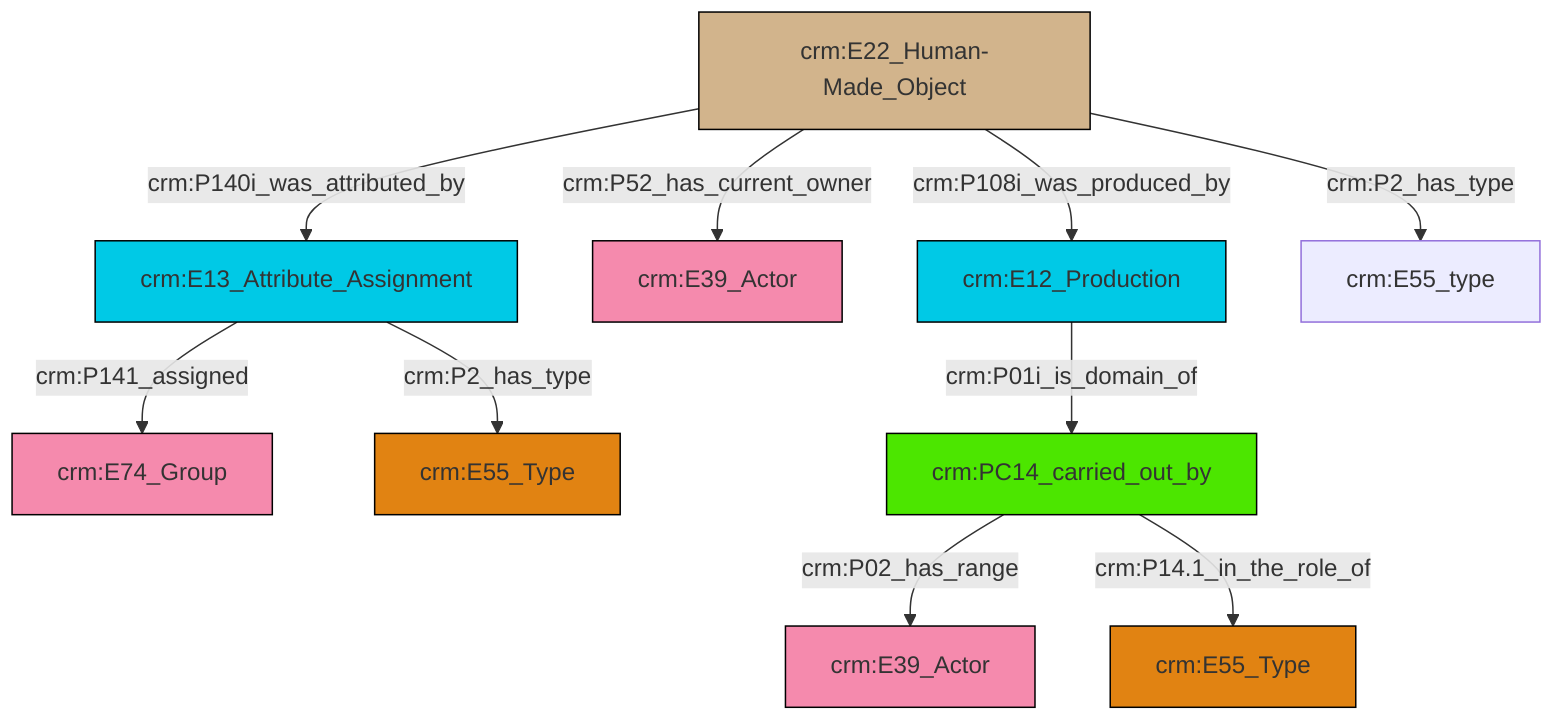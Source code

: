 graph TD
classDef Literal fill:#f2f2f2,stroke:#000000;
classDef CRM_Entity fill:#FFFFFF,stroke:#000000;
classDef Temporal_Entity fill:#00C9E6, stroke:#000000;
classDef Type fill:#E18312, stroke:#000000;
classDef Time-Span fill:#2C9C91, stroke:#000000;
classDef Appellation fill:#FFEB7F, stroke:#000000;
classDef Place fill:#008836, stroke:#000000;
classDef Persistent_Item fill:#B266B2, stroke:#000000;
classDef Conceptual_Object fill:#FFD700, stroke:#000000;
classDef Physical_Thing fill:#D2B48C, stroke:#000000;
classDef Actor fill:#f58aad, stroke:#000000;
classDef PC_Classes fill:#4ce600, stroke:#000000;
classDef Multi fill:#cccccc,stroke:#000000;

2["crm:E13_Attribute_Assignment"]:::Temporal_Entity -->|crm:P2_has_type| 3["crm:E55_Type"]:::Type
2["crm:E13_Attribute_Assignment"]:::Temporal_Entity -->|crm:P141_assigned| 0["crm:E74_Group"]:::Actor
6["crm:E22_Human-Made_Object"]:::Physical_Thing -->|crm:P52_has_current_owner| 7["crm:E39_Actor"]:::Actor
6["crm:E22_Human-Made_Object"]:::Physical_Thing -->|crm:P108i_was_produced_by| 8["crm:E12_Production"]:::Temporal_Entity
4["crm:PC14_carried_out_by"]:::PC_Classes -->|crm:P02_has_range| 11["crm:E39_Actor"]:::Actor
8["crm:E12_Production"]:::Temporal_Entity -->|crm:P01i_is_domain_of| 4["crm:PC14_carried_out_by"]:::PC_Classes
6["crm:E22_Human-Made_Object"]:::Physical_Thing -->|crm:P2_has_type| 14["crm:E55_type"]:::Default
4["crm:PC14_carried_out_by"]:::PC_Classes -->|crm:P14.1_in_the_role_of| 17["crm:E55_Type"]:::Type
6["crm:E22_Human-Made_Object"]:::Physical_Thing -->|crm:P140i_was_attributed_by| 2["crm:E13_Attribute_Assignment"]:::Temporal_Entity